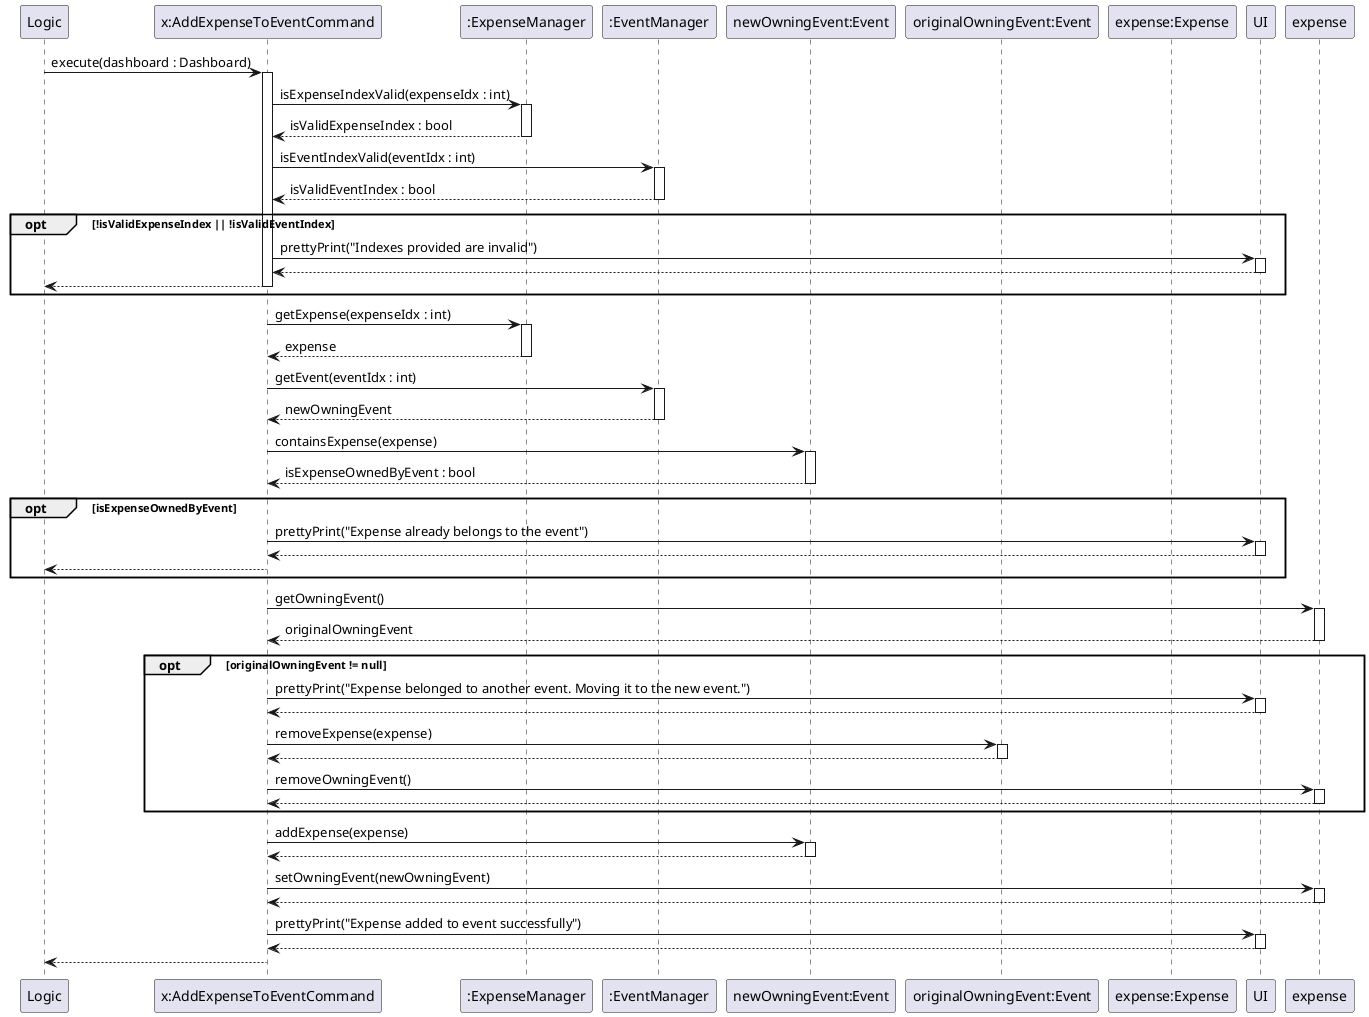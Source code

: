 @startuml
participant Logic 
participant "x:AddExpenseToEventCommand" as Command
participant ":ExpenseManager" as ExpenseManager
participant ":EventManager" as EventManager
participant "newOwningEvent:Event" as noe
participant "originalOwningEvent:Event" as ooe
participant "expense:Expense" as Expense
participant "UI" as UI


Logic -> Command: execute(dashboard : Dashboard)
activate Command

Command -> ExpenseManager: isExpenseIndexValid(expenseIdx : int)
activate ExpenseManager
ExpenseManager --> Command: isValidExpenseIndex : bool
deactivate ExpenseManager

Command -> EventManager: isEventIndexValid(eventIdx : int)
activate EventManager
EventManager --> Command: isValidEventIndex : bool
deactivate EventManager

opt !isValidExpenseIndex || !isValidEventIndex
    Command -> UI: prettyPrint("Indexes provided are invalid")
    activate UI
    UI --> Command:
    deactivate UI
    Command --> Logic: 
    deactivate Command
end

Command -> ExpenseManager: getExpense(expenseIdx : int)
activate ExpenseManager
ExpenseManager --> Command: expense
deactivate ExpenseManager

Command -> EventManager: getEvent(eventIdx : int)
activate EventManager
EventManager --> Command: newOwningEvent
deactivate EventManager

Command -> noe : containsExpense(expense)
activate noe
noe --> Command: isExpenseOwnedByEvent : bool
deactivate noe

opt isExpenseOwnedByEvent
    Command -> UI: prettyPrint("Expense already belongs to the event")
    activate UI
    UI --> Command:
    deactivate UI
    Command --> Logic:
    deactivate Command
end

Command -> expense: getOwningEvent()
activate expense
expense --> Command: originalOwningEvent
deactivate expense

opt originalOwningEvent != null
    Command -> UI: prettyPrint("Expense belonged to another event. Moving it to the new event.")
    activate UI
    UI --> Command:
    deactivate UI
    Command -> ooe: removeExpense(expense)
    activate ooe
    ooe --> Command:
    deactivate ooe
    Command -> expense: removeOwningEvent()
    activate expense
    expense --> Command:
    deactivate expense
end

Command -> noe: addExpense(expense)
activate noe
noe --> Command:
deactivate noe

Command -> expense: setOwningEvent(newOwningEvent)
activate expense
expense --> Command:
deactivate expense

Command -> UI: prettyPrint("Expense added to event successfully")
activate UI
UI --> Command:
deactivate UI

Command --> Logic:
deactivate Command

@enduml